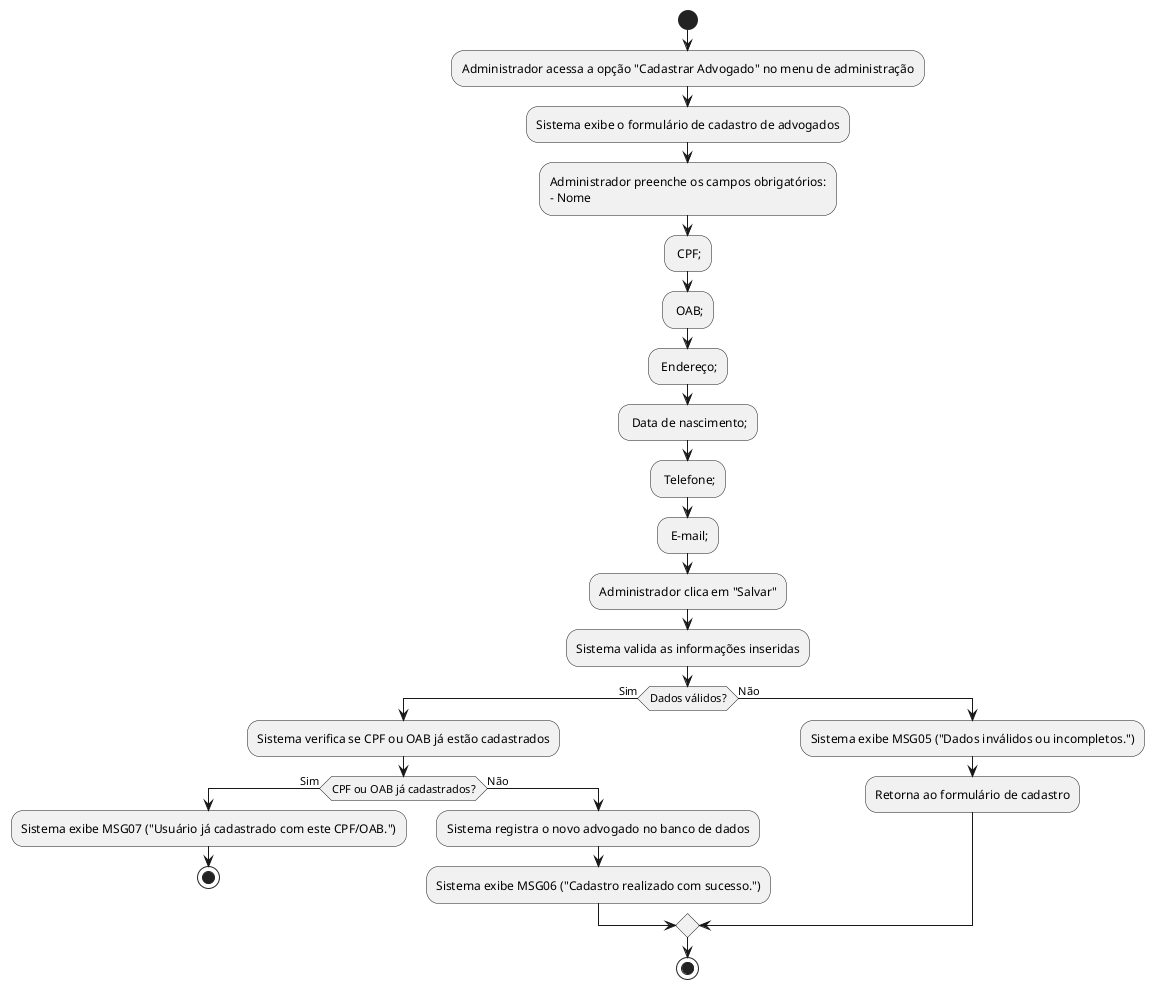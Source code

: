 @startuml
start

:Administrador acessa a opção "Cadastrar Advogado" no menu de administração;

:Sistema exibe o formulário de cadastro de advogados;

:Administrador preenche os campos obrigatórios:
- Nome;
- CPF;
- OAB;
- Endereço;
- Data de nascimento;
- Telefone;
- E-mail;

:Administrador clica em "Salvar";

:Sistema valida as informações inseridas;

if (Dados válidos?) then (Sim)
    :Sistema verifica se CPF ou OAB já estão cadastrados;
    if (CPF ou OAB já cadastrados?) then (Sim)
        :Sistema exibe MSG07 ("Usuário já cadastrado com este CPF/OAB.");
        stop
    else (Não)
        :Sistema registra o novo advogado no banco de dados;
        :Sistema exibe MSG06 ("Cadastro realizado com sucesso.");
    endif
else (Não)
    :Sistema exibe MSG05 ("Dados inválidos ou incompletos.");
    :Retorna ao formulário de cadastro;
endif

stop
@enduml
